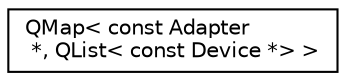 digraph "类继承关系图"
{
  edge [fontname="Helvetica",fontsize="10",labelfontname="Helvetica",labelfontsize="10"];
  node [fontname="Helvetica",fontsize="10",shape=record];
  rankdir="LR";
  Node0 [label="QMap\< const Adapter\l *, QList\< const Device *\> \>",height=0.2,width=0.4,color="black", fillcolor="white", style="filled",URL="$class_q_map.html"];
}

